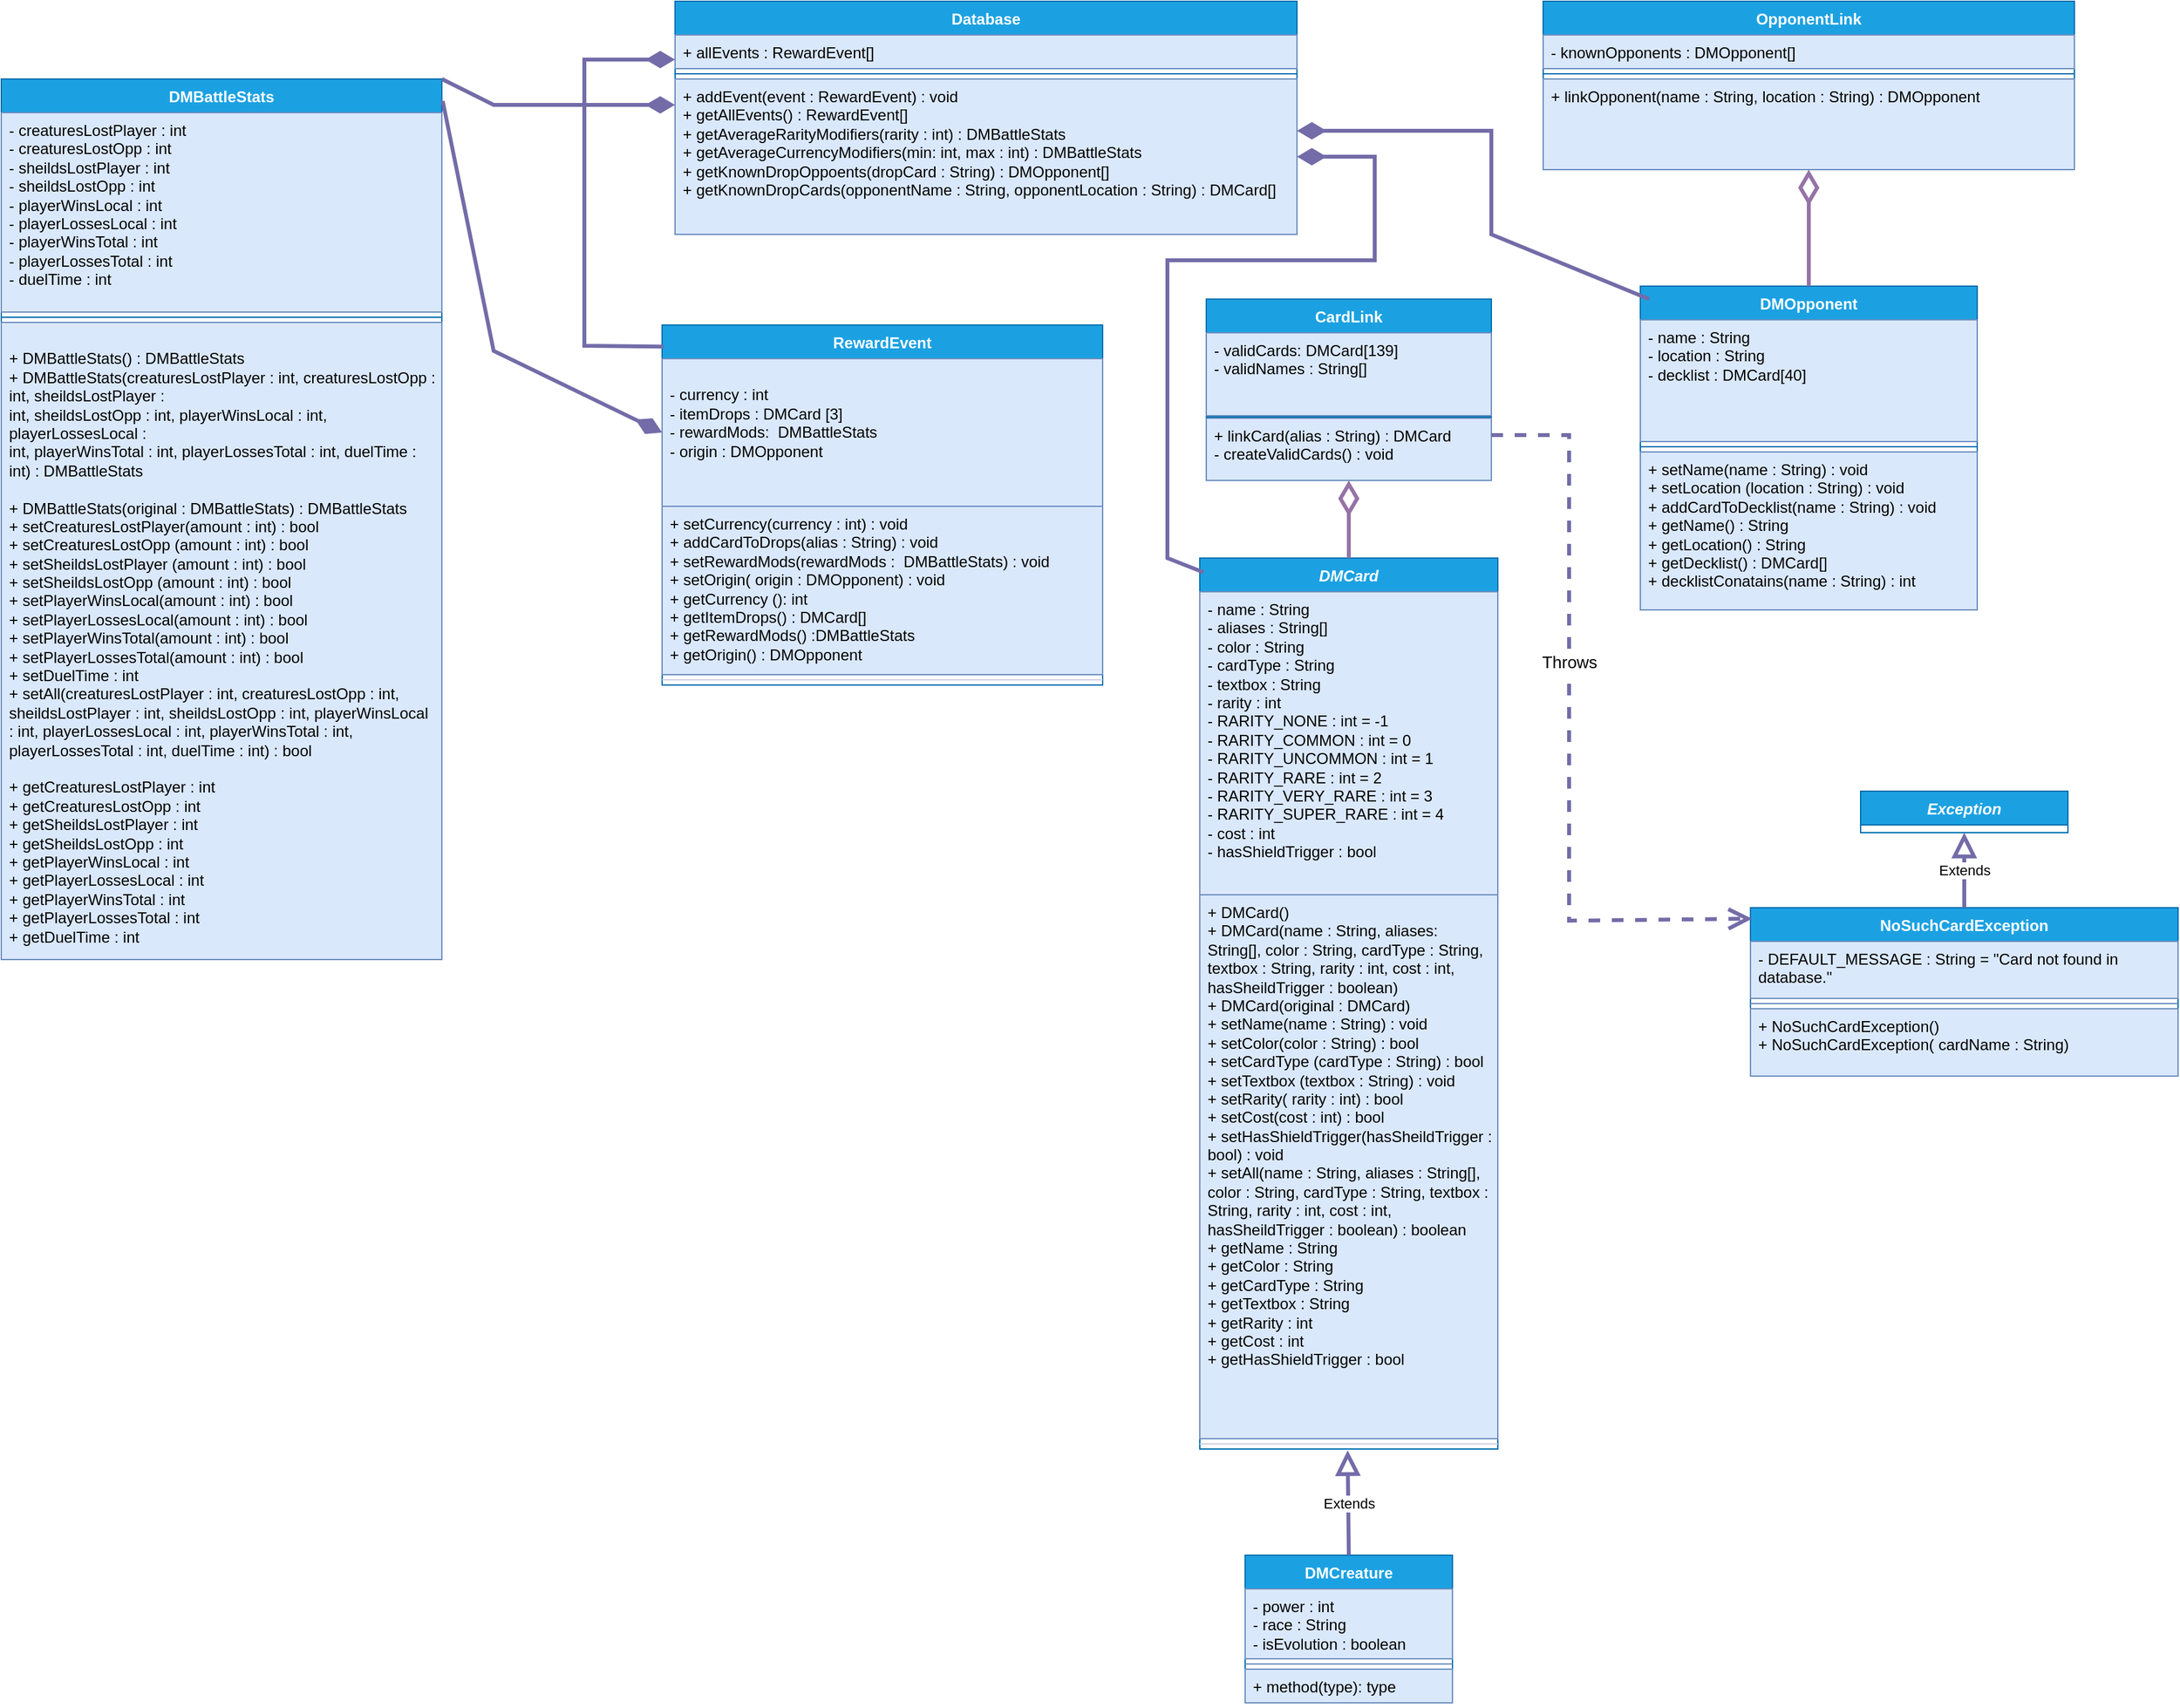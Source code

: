<mxfile>
    <diagram id="mbnHy9lWTTjCZ4HNXAJT" name="Page-1">
        <mxGraphModel dx="1673" dy="490" grid="1" gridSize="10" guides="1" tooltips="1" connect="1" arrows="1" fold="1" page="1" pageScale="1" pageWidth="850" pageHeight="1100" math="0" shadow="0">
            <root>
                <mxCell id="0"/>
                <mxCell id="1" parent="0"/>
                <mxCell id="2" value="RewardEvent" style="swimlane;fontStyle=1;align=center;verticalAlign=top;childLayout=stackLayout;horizontal=1;startSize=26;horizontalStack=0;resizeParent=1;resizeParentMax=0;resizeLast=0;collapsible=1;marginBottom=0;whiteSpace=wrap;html=1;rounded=0;labelBackgroundColor=none;fillColor=#1ba1e2;strokeColor=#006EAF;fontColor=#ffffff;" parent="1" vertex="1">
                    <mxGeometry x="120" y="260" width="340" height="278" as="geometry"/>
                </mxCell>
                <mxCell id="3" value="&lt;br&gt;&lt;div&gt;- currency : int&lt;/div&gt;&lt;div&gt;- itemDrops : DMCard [3]&lt;/div&gt;&lt;div&gt;- rewardMods:&amp;nbsp; DMBattleStats&lt;/div&gt;&lt;div&gt;- origin : DMOpponent&lt;br&gt;&lt;/div&gt;" style="text;strokeColor=#6c8ebf;fillColor=#dae8fc;align=left;verticalAlign=top;spacingLeft=4;spacingRight=4;overflow=hidden;rotatable=0;points=[[0,0.5],[1,0.5]];portConstraint=eastwest;whiteSpace=wrap;html=1;rounded=0;labelBackgroundColor=none;" parent="2" vertex="1">
                    <mxGeometry y="26" width="340" height="114" as="geometry"/>
                </mxCell>
                <mxCell id="4" value="&lt;div&gt;+ setCurrency(currency : int) : void&lt;br&gt;&lt;/div&gt;&lt;div&gt;+ addCardToDrops(alias : String) : void&lt;/div&gt;&lt;div&gt;+ setRewardMods(rewardMods :&amp;nbsp; DMBattleStats) : void&lt;br&gt;&lt;/div&gt;&lt;div&gt;+ setOrigin( origin : DMOpponent) : void&lt;br&gt;&lt;/div&gt;&lt;div&gt;+ getCurrency (): int&lt;/div&gt;&lt;div&gt;+ getItemDrops() : DMCard[]&lt;/div&gt;&lt;div&gt;+ getRewardMods() :DMBattleStats&lt;/div&gt;+ getOrigin() : DMOpponent" style="text;strokeColor=#6c8ebf;fillColor=#dae8fc;align=left;verticalAlign=top;spacingLeft=4;spacingRight=4;overflow=hidden;rotatable=0;points=[[0,0.5],[1,0.5]];portConstraint=eastwest;whiteSpace=wrap;html=1;rounded=0;labelBackgroundColor=none;" parent="2" vertex="1">
                    <mxGeometry y="140" width="340" height="130" as="geometry"/>
                </mxCell>
                <mxCell id="5" value="" style="line;strokeWidth=1;fillColor=none;align=left;verticalAlign=middle;spacingTop=-1;spacingLeft=3;spacingRight=3;rotatable=0;labelPosition=right;points=[];portConstraint=eastwest;rounded=0;labelBackgroundColor=none;strokeColor=#D0CEE2;fontColor=#1A1A1A;" parent="2" vertex="1">
                    <mxGeometry y="270" width="340" height="8" as="geometry"/>
                </mxCell>
                <mxCell id="6" value="&lt;i&gt;DMCard&lt;/i&gt;" style="swimlane;fontStyle=1;align=center;verticalAlign=top;childLayout=stackLayout;horizontal=1;startSize=26;horizontalStack=0;resizeParent=1;resizeParentMax=0;resizeLast=0;collapsible=1;marginBottom=0;whiteSpace=wrap;html=1;rounded=0;labelBackgroundColor=none;fillColor=#1ba1e2;strokeColor=#006EAF;fontColor=#ffffff;" parent="1" vertex="1">
                    <mxGeometry x="535" y="440" width="230" height="688" as="geometry"/>
                </mxCell>
                <mxCell id="7" value="&lt;div&gt;- name : String&lt;/div&gt;&lt;div&gt;- aliases : String[]&lt;/div&gt;&lt;div&gt;- color : String&lt;br&gt;&lt;/div&gt;&lt;div&gt;- cardType : String&lt;/div&gt;&lt;div&gt;- textbox : String&lt;br&gt;&lt;/div&gt;&lt;div&gt;- rarity : int&lt;br&gt;&lt;/div&gt;&lt;div&gt;- RARITY_NONE : int = -1&lt;br&gt;&lt;/div&gt;&lt;div&gt;- RARITY_COMMON : int = 0&lt;br&gt;&lt;/div&gt;&lt;div&gt;- RARITY_UNCOMMON : int = 1&lt;br&gt;&lt;/div&gt;&lt;div&gt;- RARITY_RARE : int = 2&lt;br&gt;&lt;/div&gt;&lt;div&gt;- RARITY_VERY_RARE : int = 3&lt;br&gt;&lt;/div&gt;&lt;div&gt;- RARITY_SUPER_RARE : int = 4&lt;br&gt;&lt;/div&gt;&lt;div&gt;- cost : int&lt;/div&gt;&lt;div&gt;- hasShieldTrigger : bool&lt;br&gt;&lt;/div&gt;&lt;div&gt;&lt;br&gt;&lt;/div&gt;" style="text;strokeColor=#6c8ebf;fillColor=#dae8fc;align=left;verticalAlign=top;spacingLeft=4;spacingRight=4;overflow=hidden;rotatable=0;points=[[0,0.5],[1,0.5]];portConstraint=eastwest;whiteSpace=wrap;html=1;rounded=0;labelBackgroundColor=none;" parent="6" vertex="1">
                    <mxGeometry y="26" width="230" height="234" as="geometry"/>
                </mxCell>
                <mxCell id="8" value="&lt;div&gt;+ DMCard()&lt;/div&gt;&lt;div&gt;+ DMCard(name : String, aliases: String[], color : String, cardType : String, textbox : String, rarity : int, cost : int, hasSheildTrigger : boolean)&lt;/div&gt;&lt;div&gt;+ DMCard(original : DMCard)&lt;br&gt;&lt;/div&gt;&lt;div&gt;+ setName(name : String) : void&lt;br&gt;&lt;/div&gt;&lt;div&gt;+ setColor(color : String) : bool&lt;br&gt;&lt;/div&gt;&lt;div&gt;+ setCardType (cardType : String) : bool&lt;br&gt;&lt;/div&gt;&lt;div&gt;+ setTextbox (textbox : String) : void&lt;br&gt;&lt;/div&gt;&lt;div&gt;+ setRarity( rarity : int) : bool&lt;br&gt;&lt;/div&gt;&lt;div&gt;+ setCost(cost : int) : bool&lt;br&gt;&lt;/div&gt;&lt;div&gt;+ setHasShieldTrigger(hasSheildTrigger : bool) : void&lt;/div&gt;&lt;div&gt;+ setAll(name : String, aliases : String[], color : String, cardType : String, textbox : String, rarity : int, cost : int, hasSheildTrigger : boolean) : boolean&lt;br&gt;&lt;/div&gt;&lt;div&gt;&lt;div&gt;+ getName : String&lt;/div&gt;&lt;div&gt;+ getColor : String&lt;br&gt;&lt;/div&gt;&lt;div&gt;+ getCardType : String&lt;/div&gt;&lt;div&gt;+ getTextbox : String&lt;br&gt;&lt;/div&gt;&lt;div&gt;+ getRarity : int&lt;/div&gt;&lt;div&gt;+ getCost : int&lt;/div&gt;&lt;div&gt;+ getHasShieldTrigger : bool&lt;br&gt;&lt;/div&gt;&lt;div&gt;&lt;br&gt;&lt;br&gt;&lt;/div&gt;&lt;br&gt;&lt;br&gt;&lt;/div&gt;" style="text;strokeColor=#6c8ebf;fillColor=#dae8fc;align=left;verticalAlign=top;spacingLeft=4;spacingRight=4;overflow=hidden;rotatable=0;points=[[0,0.5],[1,0.5]];portConstraint=eastwest;whiteSpace=wrap;html=1;rounded=0;labelBackgroundColor=none;" parent="6" vertex="1">
                    <mxGeometry y="260" width="230" height="420" as="geometry"/>
                </mxCell>
                <mxCell id="9" value="" style="line;strokeWidth=1;fillColor=none;align=left;verticalAlign=middle;spacingTop=-1;spacingLeft=3;spacingRight=3;rotatable=0;labelPosition=right;points=[];portConstraint=eastwest;rounded=0;labelBackgroundColor=none;strokeColor=#D0CEE2;fontColor=#1A1A1A;" parent="6" vertex="1">
                    <mxGeometry y="680" width="230" height="8" as="geometry"/>
                </mxCell>
                <mxCell id="10" value="DMBattleStats" style="swimlane;fontStyle=1;align=center;verticalAlign=top;childLayout=stackLayout;horizontal=1;startSize=26;horizontalStack=0;resizeParent=1;resizeParentMax=0;resizeLast=0;collapsible=1;marginBottom=0;whiteSpace=wrap;html=1;strokeColor=#006EAF;fontColor=#ffffff;fillColor=#1ba1e2;" parent="1" vertex="1">
                    <mxGeometry x="-390" y="70" width="340" height="680" as="geometry"/>
                </mxCell>
                <mxCell id="11" value="&lt;div&gt;- creaturesLostPlayer : int&lt;/div&gt;&lt;div&gt;- creaturesLostOpp : int&lt;/div&gt;&lt;div&gt;- sheildsLostPlayer : int&lt;/div&gt;&lt;div&gt;- sheildsLostOpp : int&lt;/div&gt;&lt;div&gt;- playerWinsLocal : int&lt;/div&gt;&lt;div&gt;- playerLossesLocal : int&lt;/div&gt;&lt;div&gt;&lt;div&gt;- playerWinsTotal : int&lt;/div&gt;- playerLossesTotal : int&lt;/div&gt;&lt;div&gt;- duelTime : int&lt;br&gt;&lt;/div&gt;" style="text;strokeColor=#6c8ebf;fillColor=#dae8fc;align=left;verticalAlign=top;spacingLeft=4;spacingRight=4;overflow=hidden;rotatable=0;points=[[0,0.5],[1,0.5]];portConstraint=eastwest;whiteSpace=wrap;html=1;" parent="10" vertex="1">
                    <mxGeometry y="26" width="340" height="154" as="geometry"/>
                </mxCell>
                <mxCell id="12" value="" style="line;strokeWidth=1;fillColor=none;align=left;verticalAlign=middle;spacingTop=-1;spacingLeft=3;spacingRight=3;rotatable=0;labelPosition=right;points=[];portConstraint=eastwest;strokeColor=inherit;fontColor=#1A1A1A;" parent="10" vertex="1">
                    <mxGeometry y="180" width="340" height="8" as="geometry"/>
                </mxCell>
                <mxCell id="13" value="&lt;br&gt;&lt;div&gt;+ DMBattleStats() : DMBattleStats&lt;/div&gt;&lt;div&gt;+ DMBattleStats(creaturesLostPlayer : int, creaturesLostOpp : int, sheildsLostPlayer : &lt;br&gt;int, sheildsLostOpp : int, playerWinsLocal : int, playerLossesLocal : &lt;br&gt;int, playerWinsTotal : int, playerLossesTotal : int, duelTime : int) : DMBattleStats&lt;/div&gt;&lt;div&gt;&lt;br&gt;&lt;/div&gt;&lt;div&gt;+ DMBattleStats(original : DMBattleStats) : DMBattleStats&lt;br&gt;&lt;/div&gt;&lt;div&gt;+ setCreaturesLostPlayer(amount : int) : bool&lt;/div&gt;&lt;div&gt;+ setCreaturesLostOpp (amount : int) : bool&lt;br&gt;&lt;/div&gt;&lt;div&gt;+ setSheildsLostPlayer (amount : int) : bool&lt;br&gt;&lt;/div&gt;&lt;div&gt;+ setSheildsLostOpp (amount : int) : bool&lt;br&gt;&lt;/div&gt;&lt;div&gt;+ setPlayerWinsLocal(amount : int) : bool&lt;br&gt;&lt;/div&gt;&lt;div&gt;+ setPlayerLossesLocal(amount : int) : bool&lt;br&gt;&lt;/div&gt;&lt;div&gt;&lt;div&gt;+ setPlayerWinsTotal(amount : int) : bool&lt;br&gt;&lt;/div&gt;+ setPlayerLossesTotal(amount : int) : bool&lt;br&gt;&lt;/div&gt;&lt;div&gt;+ setDuelTime : int&lt;br&gt;&lt;/div&gt;&lt;div&gt;+ setAll(creaturesLostPlayer : int, creaturesLostOpp : int, sheildsLostPlayer : int, sheildsLostOpp : int, playerWinsLocal : int, playerLossesLocal : int, playerWinsTotal : int, playerLossesTotal : int, duelTime : int) : bool&lt;/div&gt;&lt;div&gt;&lt;br&gt;&lt;/div&gt;&lt;div&gt;&lt;div&gt;+ getCreaturesLostPlayer : int&lt;/div&gt;&lt;div&gt;+ getCreaturesLostOpp : int&lt;/div&gt;&lt;div&gt;+ getSheildsLostPlayer : int&lt;/div&gt;&lt;div&gt;+ getSheildsLostOpp : int&lt;/div&gt;&lt;div&gt;+ getPlayerWinsLocal : int&lt;/div&gt;&lt;div&gt;+ getPlayerLossesLocal : int&lt;/div&gt;&lt;div&gt;&lt;div&gt;+ getPlayerWinsTotal : int&lt;/div&gt;+ getPlayerLossesTotal : int&lt;/div&gt;&lt;div&gt;+ getDuelTime : int&lt;br&gt;&lt;/div&gt;&lt;/div&gt;" style="text;strokeColor=#6c8ebf;fillColor=#dae8fc;align=left;verticalAlign=top;spacingLeft=4;spacingRight=4;overflow=hidden;rotatable=0;points=[[0,0.5],[1,0.5]];portConstraint=eastwest;whiteSpace=wrap;html=1;" parent="10" vertex="1">
                    <mxGeometry y="188" width="340" height="492" as="geometry"/>
                </mxCell>
                <mxCell id="14" value="DMOpponent" style="swimlane;fontStyle=1;align=center;verticalAlign=top;childLayout=stackLayout;horizontal=1;startSize=26;horizontalStack=0;resizeParent=1;resizeParentMax=0;resizeLast=0;collapsible=1;marginBottom=0;whiteSpace=wrap;html=1;strokeColor=#006EAF;fontColor=#ffffff;fillColor=#1ba1e2;" parent="1" vertex="1">
                    <mxGeometry x="875" y="230" width="260" height="250" as="geometry"/>
                </mxCell>
                <mxCell id="15" value="&lt;div&gt;- name : String&lt;/div&gt;&lt;div&gt;- location : String&lt;/div&gt;&lt;div&gt;- decklist : DMCard[40]&lt;br&gt;&lt;/div&gt;" style="text;strokeColor=#6c8ebf;fillColor=#dae8fc;align=left;verticalAlign=top;spacingLeft=4;spacingRight=4;overflow=hidden;rotatable=0;points=[[0,0.5],[1,0.5]];portConstraint=eastwest;whiteSpace=wrap;html=1;" parent="14" vertex="1">
                    <mxGeometry y="26" width="260" height="94" as="geometry"/>
                </mxCell>
                <mxCell id="16" value="" style="line;strokeWidth=1;fillColor=none;align=left;verticalAlign=middle;spacingTop=-1;spacingLeft=3;spacingRight=3;rotatable=0;labelPosition=right;points=[];portConstraint=eastwest;strokeColor=inherit;fontColor=#1A1A1A;" parent="14" vertex="1">
                    <mxGeometry y="120" width="260" height="8" as="geometry"/>
                </mxCell>
                <mxCell id="17" value="&lt;div&gt;+ setName(name : String) : void&lt;/div&gt;&lt;div&gt;+ setLocation (location : String) : void&lt;/div&gt;&lt;div&gt;+ addCardToDecklist(name : String) : void&lt;br&gt;&lt;/div&gt;&lt;div&gt;+ getName() : String&lt;/div&gt;&lt;div&gt;+ getLocation() : String&lt;/div&gt;&lt;div&gt;+ getDecklist() : DMCard[]&lt;/div&gt;&lt;div&gt;+ decklistConatains(name : String) : int&lt;br&gt;&lt;/div&gt;" style="text;strokeColor=#6c8ebf;fillColor=#dae8fc;align=left;verticalAlign=top;spacingLeft=4;spacingRight=4;overflow=hidden;rotatable=0;points=[[0,0.5],[1,0.5]];portConstraint=eastwest;whiteSpace=wrap;html=1;" parent="14" vertex="1">
                    <mxGeometry y="128" width="260" height="122" as="geometry"/>
                </mxCell>
                <mxCell id="18" value="" style="endArrow=diamondThin;endFill=1;endSize=14;html=1;rounded=0;strokeColor=#736CA8;fontColor=#1A1A1A;entryX=0;entryY=0.5;entryDx=0;entryDy=0;strokeWidth=3;exitX=1.002;exitY=0.025;exitDx=0;exitDy=0;exitPerimeter=0;" parent="1" source="10" target="3" edge="1">
                    <mxGeometry width="160" relative="1" as="geometry">
                        <mxPoint x="160" y="634" as="sourcePoint"/>
                        <mxPoint x="170" y="260" as="targetPoint"/>
                        <Array as="points">
                            <mxPoint x="-10" y="280"/>
                        </Array>
                    </mxGeometry>
                </mxCell>
                <mxCell id="19" value="" style="shape=waypoint;sketch=0;fillStyle=solid;size=6;pointerEvents=1;points=[];fillColor=none;resizable=0;rotatable=0;perimeter=centerPerimeter;snapToPoint=1;strokeColor=none;fontColor=#1A1A1A;" parent="1" vertex="1">
                    <mxGeometry x="1065" y="590" width="20" height="20" as="geometry"/>
                </mxCell>
                <mxCell id="20" value="Database" style="swimlane;fontStyle=1;align=center;verticalAlign=top;childLayout=stackLayout;horizontal=1;startSize=26;horizontalStack=0;resizeParent=1;resizeParentMax=0;resizeLast=0;collapsible=1;marginBottom=0;whiteSpace=wrap;html=1;strokeColor=#006EAF;fillColor=#1ba1e2;fontColor=#ffffff;" parent="1" vertex="1">
                    <mxGeometry x="130" y="10" width="480" height="180" as="geometry"/>
                </mxCell>
                <mxCell id="21" value="+ allEvents : RewardEvent[]" style="text;strokeColor=#6c8ebf;fillColor=#dae8fc;align=left;verticalAlign=top;spacingLeft=4;spacingRight=4;overflow=hidden;rotatable=0;points=[[0,0.5],[1,0.5]];portConstraint=eastwest;whiteSpace=wrap;html=1;" parent="20" vertex="1">
                    <mxGeometry y="26" width="480" height="26" as="geometry"/>
                </mxCell>
                <mxCell id="22" value="" style="line;strokeWidth=1;fillColor=none;align=left;verticalAlign=middle;spacingTop=-1;spacingLeft=3;spacingRight=3;rotatable=0;labelPosition=right;points=[];portConstraint=eastwest;strokeColor=inherit;fontColor=#1A1A1A;" parent="20" vertex="1">
                    <mxGeometry y="52" width="480" height="8" as="geometry"/>
                </mxCell>
                <mxCell id="23" value="&lt;div&gt;&lt;span style=&quot;background-color: initial;&quot;&gt;+ addEvent(event : RewardEvent) : void&lt;/span&gt;&lt;br&gt;&lt;/div&gt;&lt;div&gt;+ getAllEvents() : RewardEvent[]&lt;br&gt;&lt;/div&gt;&lt;div&gt;&lt;div style=&quot;border-color: var(--border-color);&quot;&gt;+ getAverageRarityModifiers(rarity : int) : DMBattleStats&lt;/div&gt;&lt;div style=&quot;border-color: var(--border-color);&quot;&gt;&lt;div style=&quot;border-color: var(--border-color);&quot;&gt;+ getAverageCurrencyModifiers(min: int, max : int) : DMBattleStats&lt;/div&gt;&lt;/div&gt;&lt;div style=&quot;border-color: var(--border-color);&quot;&gt;+ getKnownDropOppoents(dropCard : String) : DMOpponent[]&lt;/div&gt;&lt;div style=&quot;border-color: var(--border-color);&quot;&gt;+ getKnownDropCards(opponentName : String, opponentLocation : String) : DMCard[]&lt;/div&gt;&lt;/div&gt;" style="text;strokeColor=#6c8ebf;fillColor=#dae8fc;align=left;verticalAlign=top;spacingLeft=4;spacingRight=4;overflow=hidden;rotatable=0;points=[[0,0.5],[1,0.5]];portConstraint=eastwest;whiteSpace=wrap;html=1;" parent="20" vertex="1">
                    <mxGeometry y="60" width="480" height="120" as="geometry"/>
                </mxCell>
                <mxCell id="24" value="DMCreature" style="swimlane;fontStyle=1;align=center;verticalAlign=top;childLayout=stackLayout;horizontal=1;startSize=26;horizontalStack=0;resizeParent=1;resizeParentMax=0;resizeLast=0;collapsible=1;marginBottom=0;whiteSpace=wrap;html=1;fillColor=#1ba1e2;strokeColor=#006EAF;fontColor=#ffffff;" parent="1" vertex="1">
                    <mxGeometry x="570" y="1210" width="160" height="114" as="geometry"/>
                </mxCell>
                <mxCell id="25" value="&lt;div&gt;- power : int&lt;/div&gt;&lt;div&gt;- race : String&lt;br&gt;&lt;/div&gt;&lt;div&gt;- isEvolution : boolean&lt;br&gt;&lt;/div&gt;" style="text;strokeColor=#6c8ebf;fillColor=#dae8fc;align=left;verticalAlign=top;spacingLeft=4;spacingRight=4;overflow=hidden;rotatable=0;points=[[0,0.5],[1,0.5]];portConstraint=eastwest;whiteSpace=wrap;html=1;" parent="24" vertex="1">
                    <mxGeometry y="26" width="160" height="54" as="geometry"/>
                </mxCell>
                <mxCell id="26" value="" style="line;strokeWidth=1;fillColor=#dae8fc;align=left;verticalAlign=middle;spacingTop=-1;spacingLeft=3;spacingRight=3;rotatable=0;labelPosition=right;points=[];portConstraint=eastwest;strokeColor=#6c8ebf;" parent="24" vertex="1">
                    <mxGeometry y="80" width="160" height="8" as="geometry"/>
                </mxCell>
                <mxCell id="27" value="+ method(type): type" style="text;strokeColor=#6c8ebf;fillColor=#dae8fc;align=left;verticalAlign=top;spacingLeft=4;spacingRight=4;overflow=hidden;rotatable=0;points=[[0,0.5],[1,0.5]];portConstraint=eastwest;whiteSpace=wrap;html=1;" parent="24" vertex="1">
                    <mxGeometry y="88" width="160" height="26" as="geometry"/>
                </mxCell>
                <mxCell id="28" value="Extends" style="endArrow=block;endSize=12;endFill=0;html=1;rounded=0;entryX=0.496;entryY=1.125;entryDx=0;entryDy=0;entryPerimeter=0;exitX=0.5;exitY=0;exitDx=0;exitDy=0;fillColor=#e1d5e7;strokeColor=#736CA8;strokeWidth=3;" parent="1" source="24" target="9" edge="1">
                    <mxGeometry width="160" relative="1" as="geometry">
                        <mxPoint x="460" y="746" as="sourcePoint"/>
                        <mxPoint x="630" y="686" as="targetPoint"/>
                    </mxGeometry>
                </mxCell>
                <mxCell id="29" value="CardLink" style="swimlane;fontStyle=1;align=center;verticalAlign=top;childLayout=stackLayout;horizontal=1;startSize=26;horizontalStack=0;resizeParent=1;resizeParentMax=0;resizeLast=0;collapsible=1;marginBottom=0;whiteSpace=wrap;html=1;fillColor=#1ba1e2;fontColor=#ffffff;strokeColor=#006EAF;" parent="1" vertex="1">
                    <mxGeometry x="540" y="240" width="220" height="140" as="geometry"/>
                </mxCell>
                <mxCell id="30" value="&lt;div&gt;- validCards: DMCard[139]&lt;/div&gt;&lt;div&gt;- validNames : String[]&lt;br&gt;&lt;/div&gt;&lt;div&gt;&lt;br&gt;&lt;/div&gt;" style="text;strokeColor=#6c8ebf;fillColor=#dae8fc;align=left;verticalAlign=top;spacingLeft=4;spacingRight=4;overflow=hidden;rotatable=0;points=[[0,0.5],[1,0.5]];portConstraint=eastwest;whiteSpace=wrap;html=1;" parent="29" vertex="1">
                    <mxGeometry y="26" width="220" height="64" as="geometry"/>
                </mxCell>
                <mxCell id="31" value="" style="line;strokeWidth=1;fillColor=none;align=left;verticalAlign=middle;spacingTop=-1;spacingLeft=3;spacingRight=3;rotatable=0;labelPosition=right;points=[];portConstraint=eastwest;strokeColor=inherit;" parent="29" vertex="1">
                    <mxGeometry y="90" width="220" height="2" as="geometry"/>
                </mxCell>
                <mxCell id="32" value="&lt;div&gt;+ linkCard(alias : String) : DMCard&lt;/div&gt;&lt;div&gt;- createValidCards() : void&lt;br&gt;&lt;/div&gt;" style="text;strokeColor=#6c8ebf;fillColor=#dae8fc;align=left;verticalAlign=top;spacingLeft=4;spacingRight=4;overflow=hidden;rotatable=0;points=[[0,0.5],[1,0.5]];portConstraint=eastwest;whiteSpace=wrap;html=1;" parent="29" vertex="1">
                    <mxGeometry y="92" width="220" height="48" as="geometry"/>
                </mxCell>
                <mxCell id="33" value="" style="endArrow=diamondThin;endFill=1;endSize=14;html=1;rounded=0;strokeColor=#736CA8;fontColor=#1A1A1A;entryX=0;entryY=0.25;entryDx=0;entryDy=0;strokeWidth=3;exitX=0.003;exitY=0.06;exitDx=0;exitDy=0;exitPerimeter=0;" parent="1" source="2" target="20" edge="1">
                    <mxGeometry width="160" relative="1" as="geometry">
                        <mxPoint x="158" y="465" as="sourcePoint"/>
                        <mxPoint x="220" y="50" as="targetPoint"/>
                        <Array as="points">
                            <mxPoint x="60" y="276"/>
                            <mxPoint x="60" y="55"/>
                        </Array>
                    </mxGeometry>
                </mxCell>
                <mxCell id="34" value="OpponentLink" style="swimlane;fontStyle=1;align=center;verticalAlign=top;childLayout=stackLayout;horizontal=1;startSize=26;horizontalStack=0;resizeParent=1;resizeParentMax=0;resizeLast=0;collapsible=1;marginBottom=0;whiteSpace=wrap;html=1;fillColor=#1ba1e2;fontColor=#ffffff;strokeColor=#006EAF;" parent="1" vertex="1">
                    <mxGeometry x="800" y="10" width="410" height="130" as="geometry"/>
                </mxCell>
                <mxCell id="35" value="- knownOpponents : DMOpponent[]" style="text;strokeColor=#6c8ebf;fillColor=#dae8fc;align=left;verticalAlign=top;spacingLeft=4;spacingRight=4;overflow=hidden;rotatable=0;points=[[0,0.5],[1,0.5]];portConstraint=eastwest;whiteSpace=wrap;html=1;" parent="34" vertex="1">
                    <mxGeometry y="26" width="410" height="26" as="geometry"/>
                </mxCell>
                <mxCell id="36" value="" style="line;strokeWidth=1;fillColor=none;align=left;verticalAlign=middle;spacingTop=-1;spacingLeft=3;spacingRight=3;rotatable=0;labelPosition=right;points=[];portConstraint=eastwest;strokeColor=inherit;" parent="34" vertex="1">
                    <mxGeometry y="52" width="410" height="8" as="geometry"/>
                </mxCell>
                <mxCell id="37" value="+ linkOpponent(name : String, location : String) : DMOpponent" style="text;strokeColor=#6c8ebf;fillColor=#dae8fc;align=left;verticalAlign=top;spacingLeft=4;spacingRight=4;overflow=hidden;rotatable=0;points=[[0,0.5],[1,0.5]];portConstraint=eastwest;whiteSpace=wrap;html=1;" parent="34" vertex="1">
                    <mxGeometry y="60" width="410" height="70" as="geometry"/>
                </mxCell>
                <mxCell id="38" value="" style="endArrow=diamondThin;endFill=1;endSize=14;html=1;rounded=0;strokeColor=#736CA8;fontColor=#1A1A1A;strokeWidth=3;exitX=1;exitY=0;exitDx=0;exitDy=0;" parent="1" source="10" edge="1">
                    <mxGeometry width="160" relative="1" as="geometry">
                        <mxPoint y="690" as="sourcePoint"/>
                        <mxPoint x="130" y="90" as="targetPoint"/>
                        <Array as="points">
                            <mxPoint x="-10" y="90"/>
                        </Array>
                    </mxGeometry>
                </mxCell>
                <mxCell id="39" value="NoSuchCardException" style="swimlane;fontStyle=1;align=center;verticalAlign=top;childLayout=stackLayout;horizontal=1;startSize=26;horizontalStack=0;resizeParent=1;resizeParentMax=0;resizeLast=0;collapsible=1;marginBottom=0;whiteSpace=wrap;html=1;fillColor=#1ba1e2;fontColor=#ffffff;strokeColor=#006EAF;" parent="1" vertex="1">
                    <mxGeometry x="960" y="710" width="330" height="130" as="geometry"/>
                </mxCell>
                <mxCell id="40" value="- DEFAULT_MESSAGE : String = &quot;Card not found in database.&quot;" style="text;strokeColor=#6c8ebf;fillColor=#dae8fc;align=left;verticalAlign=top;spacingLeft=4;spacingRight=4;overflow=hidden;rotatable=0;points=[[0,0.5],[1,0.5]];portConstraint=eastwest;whiteSpace=wrap;html=1;" parent="39" vertex="1">
                    <mxGeometry y="26" width="330" height="44" as="geometry"/>
                </mxCell>
                <mxCell id="41" value="" style="line;strokeWidth=1;fillColor=#dae8fc;align=left;verticalAlign=middle;spacingTop=-1;spacingLeft=3;spacingRight=3;rotatable=0;labelPosition=right;points=[];portConstraint=eastwest;strokeColor=#6c8ebf;" parent="39" vertex="1">
                    <mxGeometry y="70" width="330" height="8" as="geometry"/>
                </mxCell>
                <mxCell id="42" value="+ NoSuchCardException()&lt;br&gt;+ NoSuchCardException( cardName : String)" style="text;strokeColor=#6c8ebf;fillColor=#dae8fc;align=left;verticalAlign=top;spacingLeft=4;spacingRight=4;overflow=hidden;rotatable=0;points=[[0,0.5],[1,0.5]];portConstraint=eastwest;whiteSpace=wrap;html=1;" parent="39" vertex="1">
                    <mxGeometry y="78" width="330" height="52" as="geometry"/>
                </mxCell>
                <mxCell id="43" value="" style="endArrow=diamondThin;endFill=0;endSize=19;html=1;exitX=0.5;exitY=0;exitDx=0;exitDy=0;strokeWidth=3;fillColor=#e1d5e7;strokeColor=#9673a6;entryX=0.5;entryY=1;entryDx=0;entryDy=0;" parent="1" source="6" target="29" edge="1">
                    <mxGeometry width="160" relative="1" as="geometry">
                        <mxPoint x="680" y="500" as="sourcePoint"/>
                        <mxPoint x="660" y="370" as="targetPoint"/>
                    </mxGeometry>
                </mxCell>
                <mxCell id="44" value="" style="endArrow=diamondThin;endFill=0;endSize=19;html=1;exitX=0.5;exitY=0;exitDx=0;exitDy=0;strokeWidth=3;fillColor=#e1d5e7;strokeColor=#9673a6;" parent="1" source="14" target="37" edge="1">
                    <mxGeometry width="160" relative="1" as="geometry">
                        <mxPoint x="660" y="440" as="sourcePoint"/>
                        <mxPoint x="660" y="360" as="targetPoint"/>
                    </mxGeometry>
                </mxCell>
                <mxCell id="46" value="Exception" style="swimlane;fontStyle=3;align=center;verticalAlign=top;childLayout=stackLayout;horizontal=1;startSize=26;horizontalStack=0;resizeParent=1;resizeParentMax=0;resizeLast=0;collapsible=1;marginBottom=0;fillColor=#1ba1e2;fontColor=#ffffff;strokeColor=#006EAF;" parent="1" vertex="1">
                    <mxGeometry x="1045" y="620" width="160" height="32" as="geometry"/>
                </mxCell>
                <mxCell id="50" value="Extends" style="endArrow=block;endSize=12;endFill=0;html=1;rounded=0;entryX=0.5;entryY=1;entryDx=0;entryDy=0;fillColor=#e1d5e7;strokeColor=#736CA8;strokeWidth=3;exitX=0.5;exitY=0;exitDx=0;exitDy=0;" parent="1" source="39" target="46" edge="1">
                    <mxGeometry width="160" relative="1" as="geometry">
                        <mxPoint x="1134" y="720" as="sourcePoint"/>
                        <mxPoint x="1096.68" y="634.352" as="targetPoint"/>
                    </mxGeometry>
                </mxCell>
                <mxCell id="52" value="" style="endArrow=diamondThin;endFill=1;endSize=14;html=1;rounded=0;strokeColor=#736CA8;fontColor=#1A1A1A;strokeWidth=3;exitX=0.026;exitY=0.04;exitDx=0;exitDy=0;exitPerimeter=0;" parent="1" source="14" edge="1">
                    <mxGeometry width="160" relative="1" as="geometry">
                        <mxPoint x="131.02" y="286.08" as="sourcePoint"/>
                        <mxPoint x="610" y="110" as="targetPoint"/>
                        <Array as="points">
                            <mxPoint x="760" y="190"/>
                            <mxPoint x="760" y="110"/>
                        </Array>
                    </mxGeometry>
                </mxCell>
                <mxCell id="53" value="" style="endArrow=diamondThin;endFill=1;endSize=14;html=1;rounded=0;strokeColor=#736CA8;fontColor=#1A1A1A;strokeWidth=3;entryX=1;entryY=0.5;entryDx=0;entryDy=0;exitX=0.013;exitY=0.016;exitDx=0;exitDy=0;exitPerimeter=0;" parent="1" source="6" target="23" edge="1">
                    <mxGeometry width="160" relative="1" as="geometry">
                        <mxPoint x="500" y="490" as="sourcePoint"/>
                        <mxPoint x="620.0" y="120" as="targetPoint"/>
                        <Array as="points">
                            <mxPoint x="510" y="440"/>
                            <mxPoint x="510" y="210"/>
                            <mxPoint x="670" y="210"/>
                            <mxPoint x="670" y="130"/>
                        </Array>
                    </mxGeometry>
                </mxCell>
                <mxCell id="54" value="Throws" style="endArrow=open;endSize=12;dashed=1;html=1;strokeWidth=3;exitX=1;exitY=0.75;exitDx=0;exitDy=0;entryX=0.004;entryY=0.065;entryDx=0;entryDy=0;entryPerimeter=0;strokeColor=#736ca8;rounded=0;fontSize=13;" parent="1" source="29" target="39" edge="1">
                    <mxGeometry x="-0.185" width="160" relative="1" as="geometry">
                        <mxPoint x="640" y="520" as="sourcePoint"/>
                        <mxPoint x="800" y="520" as="targetPoint"/>
                        <Array as="points">
                            <mxPoint x="820" y="345"/>
                            <mxPoint x="820" y="720"/>
                        </Array>
                        <mxPoint as="offset"/>
                    </mxGeometry>
                </mxCell>
            </root>
        </mxGraphModel>
    </diagram>
</mxfile>